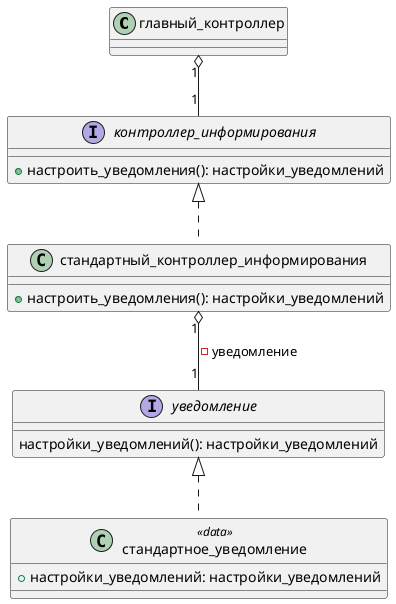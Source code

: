 @startuml

class главный_контроллер {
}

interface контроллер_информирования {
  + настроить_уведомления(): настройки_уведомлений
}

class стандартный_контроллер_информирования {
  + настроить_уведомления(): настройки_уведомлений
}

interface уведомление {
  настройки_уведомлений(): настройки_уведомлений
}

class стандартное_уведомление <<data>> {
  + настройки_уведомлений: настройки_уведомлений
}


главный_контроллер "1" o-- "1" контроллер_информирования
контроллер_информирования <|.. стандартный_контроллер_информирования
стандартный_контроллер_информирования  "1" o-- "1" уведомление: - уведомление
уведомление <|.. стандартное_уведомление
@enduml